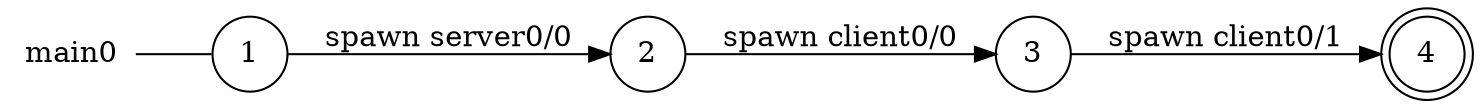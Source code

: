 digraph main0 {
	rankdir="LR";
	n_0 [label="main0", shape="plaintext"];
	n_1 [id="1", shape=circle, label="1"];
	n_0 -> n_1 [arrowhead=none];
	n_2 [id="2", shape=circle, label="2"];
	n_3 [id="4", shape=circle, label="3"];
	n_4 [id="3", shape=doublecircle, label="4"];

	n_3 -> n_4 [id="[$e|1]", label="spawn client0/1"];
	n_1 -> n_2 [id="[$e|0]", label="spawn server0/0"];
	n_2 -> n_3 [id="[$e|2]", label="spawn client0/0"];
}
